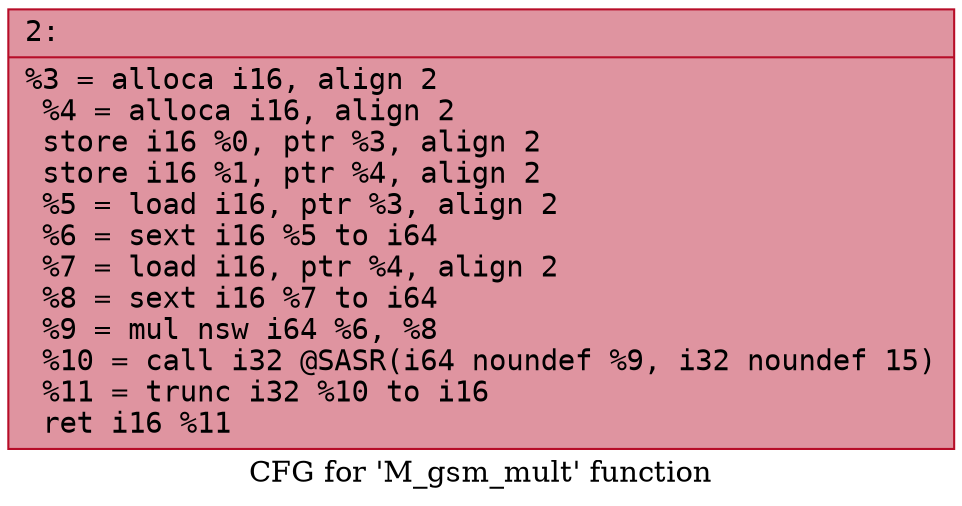 digraph "CFG for 'M_gsm_mult' function" {
	label="CFG for 'M_gsm_mult' function";

	Node0x6000008439d0 [shape=record,color="#b70d28ff", style=filled, fillcolor="#b70d2870" fontname="Courier",label="{2:\l|  %3 = alloca i16, align 2\l  %4 = alloca i16, align 2\l  store i16 %0, ptr %3, align 2\l  store i16 %1, ptr %4, align 2\l  %5 = load i16, ptr %3, align 2\l  %6 = sext i16 %5 to i64\l  %7 = load i16, ptr %4, align 2\l  %8 = sext i16 %7 to i64\l  %9 = mul nsw i64 %6, %8\l  %10 = call i32 @SASR(i64 noundef %9, i32 noundef 15)\l  %11 = trunc i32 %10 to i16\l  ret i16 %11\l}"];
}
